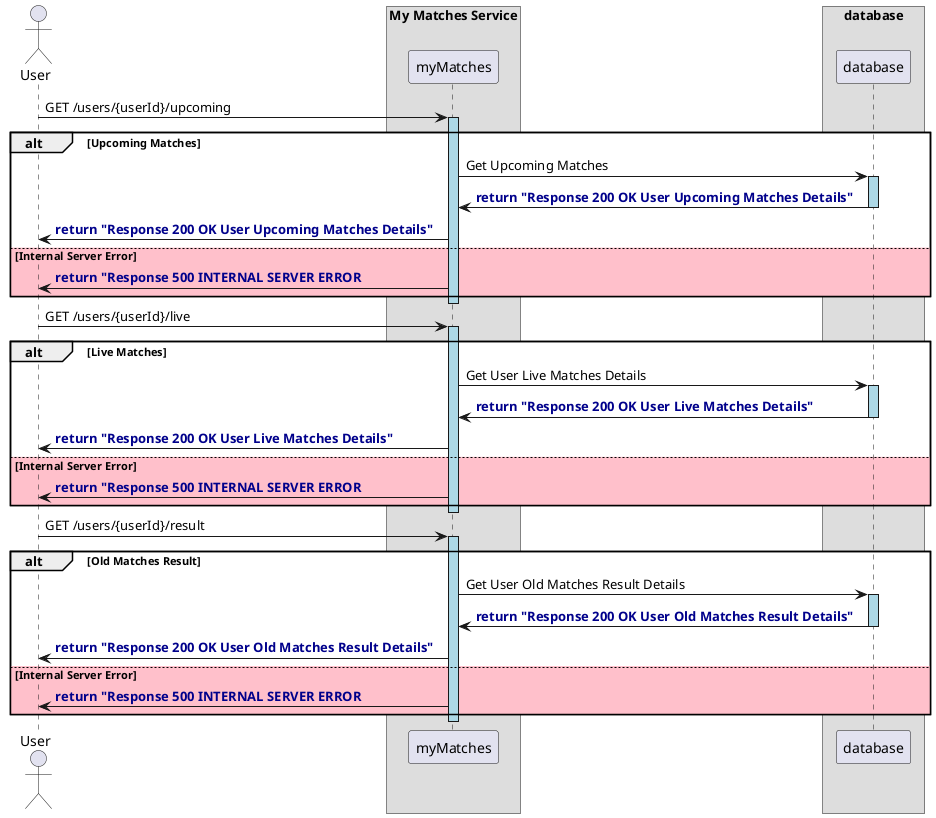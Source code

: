@startuml
skinparam ParticipantPadding 10
skinparam BoxPadding 20
actor User
box "My Matches Service"
 participant myMatches
end box
box "database"
    participant database
end box
User -> myMatches: GET /users/{userId}/upcoming
alt #white Upcoming Matches
activate myMatches #lightblue
    myMatches -> "database" : Get Upcoming Matches
    activate "database" #lightblue
    "database" -> "myMatches" : <font color=darkblue><b>return "Response 200 OK User Upcoming Matches Details"
deactivate "database"
"myMatches" -> User : <font color=darkblue><b>return "Response 200 OK User Upcoming Matches Details"
else #pink Internal Server Error
"myMatches" -> User : <font color=darkblue><b>return "Response 500 INTERNAL SERVER ERROR
end alt
deactivate "myMatches"

User -> "myMatches": GET /users/{userId}/live
alt #white Live Matches
activate myMatches #lightblue
    myMatches -> "database" : Get User Live Matches Details
    activate "database" #lightblue
    "database" -> "myMatches" : <font color=darkblue><b>return "Response 200 OK User Live Matches Details"
deactivate "database"
"myMatches" -> User : <font color=darkblue><b>return "Response 200 OK User Live Matches Details"
else #pink Internal Server Error
"myMatches" -> User : <font color=darkblue><b>return "Response 500 INTERNAL SERVER ERROR
end alt
deactivate "myMatches"

User -> "myMatches": GET /users/{userId}/result
alt #white Old Matches Result
activate myMatches #lightblue
    myMatches -> "database" : Get User Old Matches Result Details
    activate "database" #lightblue
    "database" -> "myMatches" : <font color=darkblue><b>return "Response 200 OK User Old Matches Result Details"
deactivate "database"
"myMatches" -> User : <font color=darkblue><b>return "Response 200 OK User Old Matches Result Details"
else #pink Internal Server Error
"myMatches" -> User : <font color=darkblue><b>return "Response 500 INTERNAL SERVER ERROR
end alt
deactivate "myMatches"
@enduml